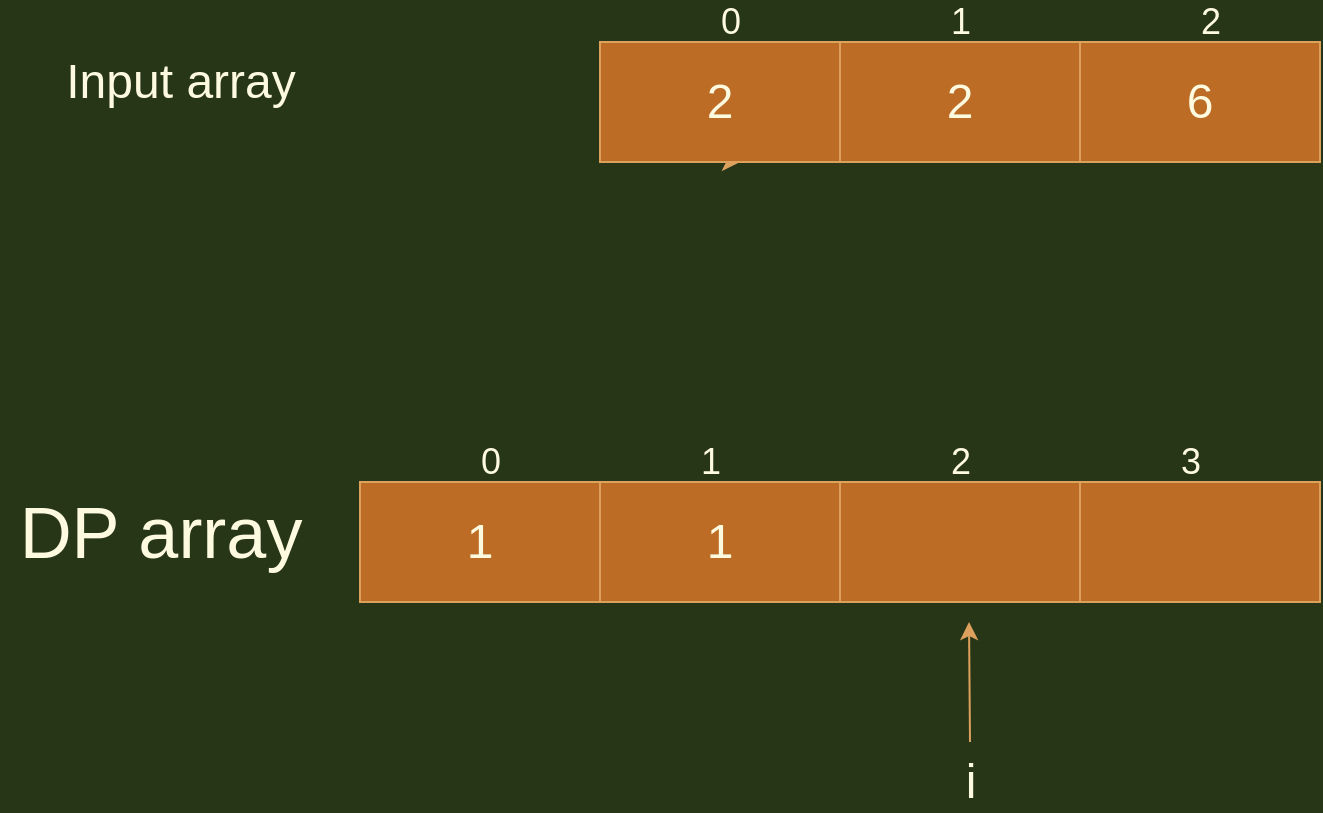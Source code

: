 <mxfile version="13.6.1" type="github">
  <diagram id="hTgopM-qb_F_YAy0dBvl" name="Page-1">
    <mxGraphModel dx="1307" dy="482" grid="1" gridSize="10" guides="1" tooltips="1" connect="1" arrows="1" fold="1" page="1" pageScale="1" pageWidth="827" pageHeight="1169" background="#283618" math="0" shadow="0">
      <root>
        <mxCell id="0" />
        <mxCell id="1" parent="0" />
        <mxCell id="oS-nOc7x_ysIrexTYydT-13" value="" style="group;fontColor=#FEFAE0;" vertex="1" connectable="0" parent="1">
          <mxGeometry x="200" y="360" width="480" height="60" as="geometry" />
        </mxCell>
        <mxCell id="oS-nOc7x_ysIrexTYydT-9" value="&lt;font style=&quot;font-size: 24px&quot;&gt;1&lt;/font&gt;" style="whiteSpace=wrap;html=1;fillColor=#BC6C25;strokeColor=#DDA15E;fontColor=#FEFAE0;" vertex="1" parent="oS-nOc7x_ysIrexTYydT-13">
          <mxGeometry width="120" height="60" as="geometry" />
        </mxCell>
        <mxCell id="oS-nOc7x_ysIrexTYydT-10" value="&lt;font style=&quot;font-size: 24px&quot;&gt;1&lt;/font&gt;" style="whiteSpace=wrap;html=1;fillColor=#BC6C25;strokeColor=#DDA15E;fontColor=#FEFAE0;" vertex="1" parent="oS-nOc7x_ysIrexTYydT-13">
          <mxGeometry x="120" width="120" height="60" as="geometry" />
        </mxCell>
        <mxCell id="oS-nOc7x_ysIrexTYydT-11" value="" style="whiteSpace=wrap;html=1;fillColor=#BC6C25;strokeColor=#DDA15E;fontColor=#FEFAE0;" vertex="1" parent="oS-nOc7x_ysIrexTYydT-13">
          <mxGeometry x="240" width="120" height="60" as="geometry" />
        </mxCell>
        <mxCell id="oS-nOc7x_ysIrexTYydT-12" value="" style="whiteSpace=wrap;html=1;fillColor=#BC6C25;strokeColor=#DDA15E;fontColor=#FEFAE0;" vertex="1" parent="oS-nOc7x_ysIrexTYydT-13">
          <mxGeometry x="360" width="120" height="60" as="geometry" />
        </mxCell>
        <mxCell id="oS-nOc7x_ysIrexTYydT-14" value="&lt;font style=&quot;font-size: 36px&quot;&gt;DP array&lt;/font&gt;" style="text;html=1;align=center;verticalAlign=middle;resizable=0;points=[];autosize=1;fontColor=#FEFAE0;" vertex="1" parent="1">
          <mxGeometry x="20" y="370" width="160" height="30" as="geometry" />
        </mxCell>
        <mxCell id="oS-nOc7x_ysIrexTYydT-15" value="" style="group;fontColor=#FEFAE0;" vertex="1" connectable="0" parent="1">
          <mxGeometry x="320" y="140" width="360" height="60" as="geometry" />
        </mxCell>
        <mxCell id="oS-nOc7x_ysIrexTYydT-7" style="edgeStyle=orthogonalEdgeStyle;rounded=0;orthogonalLoop=1;jettySize=auto;html=1;exitX=0.5;exitY=1;exitDx=0;exitDy=0;strokeColor=#DDA15E;fontColor=#FEFAE0;labelBackgroundColor=#283618;" edge="1" parent="oS-nOc7x_ysIrexTYydT-15" source="oS-nOc7x_ysIrexTYydT-1">
          <mxGeometry relative="1" as="geometry">
            <mxPoint x="70" y="60" as="targetPoint" />
          </mxGeometry>
        </mxCell>
        <mxCell id="oS-nOc7x_ysIrexTYydT-1" value="&lt;font style=&quot;font-size: 24px&quot;&gt;2&lt;/font&gt;" style="whiteSpace=wrap;html=1;fillColor=#BC6C25;strokeColor=#DDA15E;fontColor=#FEFAE0;" vertex="1" parent="oS-nOc7x_ysIrexTYydT-15">
          <mxGeometry width="120" height="60" as="geometry" />
        </mxCell>
        <mxCell id="oS-nOc7x_ysIrexTYydT-2" value="&lt;font style=&quot;font-size: 24px&quot;&gt;2&lt;/font&gt;" style="whiteSpace=wrap;html=1;fillColor=#BC6C25;strokeColor=#DDA15E;fontColor=#FEFAE0;" vertex="1" parent="oS-nOc7x_ysIrexTYydT-15">
          <mxGeometry x="120" width="120" height="60" as="geometry" />
        </mxCell>
        <mxCell id="oS-nOc7x_ysIrexTYydT-3" value="&lt;font style=&quot;font-size: 24px&quot;&gt;6&lt;/font&gt;" style="whiteSpace=wrap;html=1;fillColor=#BC6C25;strokeColor=#DDA15E;fontColor=#FEFAE0;" vertex="1" parent="oS-nOc7x_ysIrexTYydT-15">
          <mxGeometry x="240" width="120" height="60" as="geometry" />
        </mxCell>
        <mxCell id="oS-nOc7x_ysIrexTYydT-16" value="&lt;font style=&quot;font-size: 24px&quot;&gt;Input array&lt;/font&gt;" style="text;html=1;align=center;verticalAlign=middle;resizable=0;points=[];autosize=1;fontColor=#FEFAE0;" vertex="1" parent="1">
          <mxGeometry x="45" y="150" width="130" height="20" as="geometry" />
        </mxCell>
        <mxCell id="oS-nOc7x_ysIrexTYydT-17" value="&lt;font style=&quot;font-size: 18px&quot;&gt;0&lt;/font&gt;" style="text;html=1;align=center;verticalAlign=middle;resizable=0;points=[];autosize=1;fontColor=#FEFAE0;" vertex="1" parent="1">
          <mxGeometry x="250" y="340" width="30" height="20" as="geometry" />
        </mxCell>
        <mxCell id="oS-nOc7x_ysIrexTYydT-18" value="&lt;span style=&quot;font-size: 18px&quot;&gt;1&lt;/span&gt;" style="text;html=1;align=center;verticalAlign=middle;resizable=0;points=[];autosize=1;fontColor=#FEFAE0;" vertex="1" parent="1">
          <mxGeometry x="360" y="340" width="30" height="20" as="geometry" />
        </mxCell>
        <mxCell id="oS-nOc7x_ysIrexTYydT-19" value="&lt;span style=&quot;font-size: 18px&quot;&gt;2&lt;/span&gt;" style="text;html=1;align=center;verticalAlign=middle;resizable=0;points=[];autosize=1;fontColor=#FEFAE0;" vertex="1" parent="1">
          <mxGeometry x="485" y="340" width="30" height="20" as="geometry" />
        </mxCell>
        <mxCell id="oS-nOc7x_ysIrexTYydT-20" value="&lt;span style=&quot;font-size: 18px&quot;&gt;3&lt;/span&gt;&lt;span style=&quot;color: rgba(0 , 0 , 0 , 0) ; font-family: monospace ; font-size: 0px&quot;&gt;%3CmxGraphModel%3E%3Croot%3E%3CmxCell%20id%3D%220%22%2F%3E%3CmxCell%20id%3D%221%22%20parent%3D%220%22%2F%3E%3CmxCell%20id%3D%222%22%20value%3D%22%26lt%3Bfont%20style%3D%26quot%3Bfont-size%3A%2018px%26quot%3B%26gt%3B0%26lt%3B%2Ffont%26gt%3B%22%20style%3D%22text%3Bhtml%3D1%3Balign%3Dcenter%3BverticalAlign%3Dmiddle%3Bresizable%3D0%3Bpoints%3D%5B%5D%3Bautosize%3D1%3BfontColor%3D%23FEFAE0%3B%22%20vertex%3D%221%22%20parent%3D%221%22%3E%3CmxGeometry%20x%3D%22250%22%20y%3D%22330%22%20width%3D%2230%22%20height%3D%2220%22%20as%3D%22geometry%22%2F%3E%3C%2FmxCell%3E%3C%2Froot%3E%3C%2FmxGraphModel%3E&lt;/span&gt;" style="text;html=1;align=center;verticalAlign=middle;resizable=0;points=[];autosize=1;fontColor=#FEFAE0;" vertex="1" parent="1">
          <mxGeometry x="600" y="335" width="30" height="30" as="geometry" />
        </mxCell>
        <mxCell id="oS-nOc7x_ysIrexTYydT-21" value="&lt;font style=&quot;font-size: 18px&quot;&gt;0&lt;/font&gt;" style="text;html=1;align=center;verticalAlign=middle;resizable=0;points=[];autosize=1;fontColor=#FEFAE0;" vertex="1" parent="1">
          <mxGeometry x="370" y="120" width="30" height="20" as="geometry" />
        </mxCell>
        <mxCell id="oS-nOc7x_ysIrexTYydT-22" value="&lt;span style=&quot;font-size: 18px&quot;&gt;1&lt;/span&gt;" style="text;html=1;align=center;verticalAlign=middle;resizable=0;points=[];autosize=1;fontColor=#FEFAE0;" vertex="1" parent="1">
          <mxGeometry x="485" y="120" width="30" height="20" as="geometry" />
        </mxCell>
        <mxCell id="oS-nOc7x_ysIrexTYydT-23" value="&lt;span style=&quot;font-size: 18px&quot;&gt;2&lt;/span&gt;" style="text;html=1;align=center;verticalAlign=middle;resizable=0;points=[];autosize=1;fontColor=#FEFAE0;" vertex="1" parent="1">
          <mxGeometry x="610" y="120" width="30" height="20" as="geometry" />
        </mxCell>
        <mxCell id="oS-nOc7x_ysIrexTYydT-25" value="" style="group" vertex="1" connectable="0" parent="1">
          <mxGeometry x="495" y="430" width="20" height="90" as="geometry" />
        </mxCell>
        <mxCell id="oS-nOc7x_ysIrexTYydT-8" value="" style="endArrow=classic;html=1;strokeColor=#DDA15E;fontColor=#FEFAE0;labelBackgroundColor=#283618;" edge="1" parent="oS-nOc7x_ysIrexTYydT-25">
          <mxGeometry width="50" height="50" relative="1" as="geometry">
            <mxPoint x="10" y="60" as="sourcePoint" />
            <mxPoint x="9.5" as="targetPoint" />
          </mxGeometry>
        </mxCell>
        <mxCell id="oS-nOc7x_ysIrexTYydT-24" value="&lt;span style=&quot;font-size: 24px&quot;&gt;i&lt;/span&gt;" style="text;html=1;align=center;verticalAlign=middle;resizable=0;points=[];autosize=1;fontColor=#FEFAE0;" vertex="1" parent="oS-nOc7x_ysIrexTYydT-25">
          <mxGeometry y="70" width="20" height="20" as="geometry" />
        </mxCell>
      </root>
    </mxGraphModel>
  </diagram>
</mxfile>
